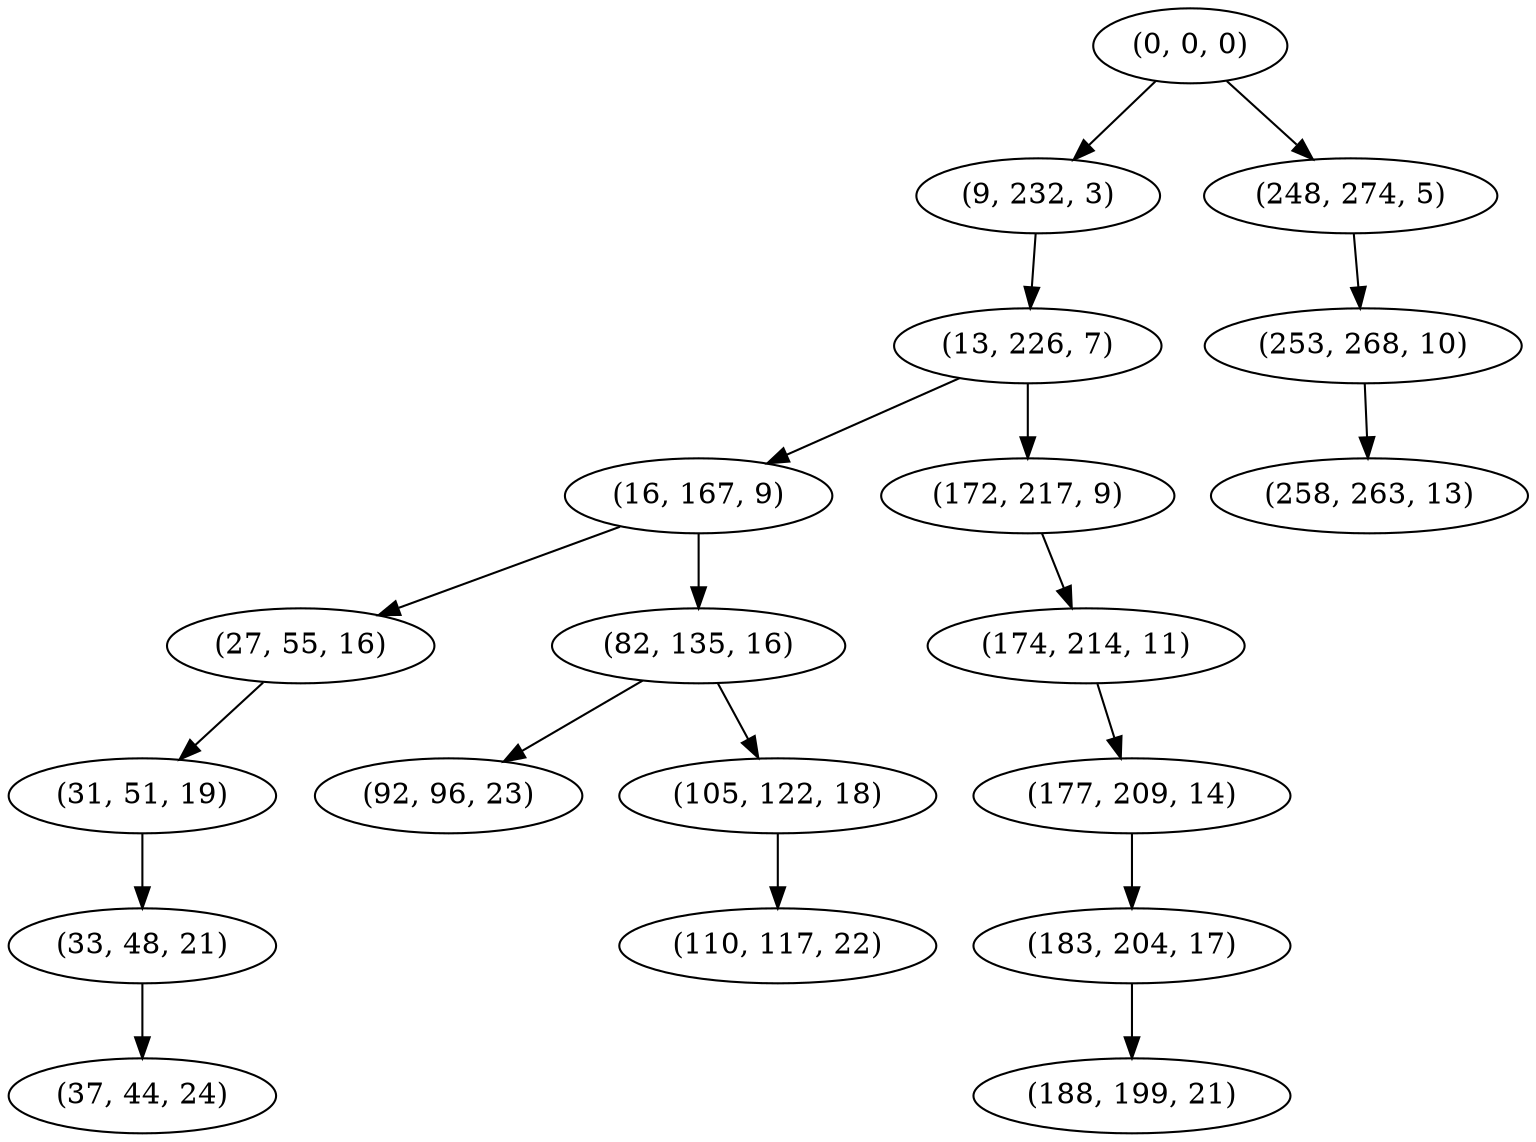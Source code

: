 digraph tree {
    "(0, 0, 0)";
    "(9, 232, 3)";
    "(13, 226, 7)";
    "(16, 167, 9)";
    "(27, 55, 16)";
    "(31, 51, 19)";
    "(33, 48, 21)";
    "(37, 44, 24)";
    "(82, 135, 16)";
    "(92, 96, 23)";
    "(105, 122, 18)";
    "(110, 117, 22)";
    "(172, 217, 9)";
    "(174, 214, 11)";
    "(177, 209, 14)";
    "(183, 204, 17)";
    "(188, 199, 21)";
    "(248, 274, 5)";
    "(253, 268, 10)";
    "(258, 263, 13)";
    "(0, 0, 0)" -> "(9, 232, 3)";
    "(0, 0, 0)" -> "(248, 274, 5)";
    "(9, 232, 3)" -> "(13, 226, 7)";
    "(13, 226, 7)" -> "(16, 167, 9)";
    "(13, 226, 7)" -> "(172, 217, 9)";
    "(16, 167, 9)" -> "(27, 55, 16)";
    "(16, 167, 9)" -> "(82, 135, 16)";
    "(27, 55, 16)" -> "(31, 51, 19)";
    "(31, 51, 19)" -> "(33, 48, 21)";
    "(33, 48, 21)" -> "(37, 44, 24)";
    "(82, 135, 16)" -> "(92, 96, 23)";
    "(82, 135, 16)" -> "(105, 122, 18)";
    "(105, 122, 18)" -> "(110, 117, 22)";
    "(172, 217, 9)" -> "(174, 214, 11)";
    "(174, 214, 11)" -> "(177, 209, 14)";
    "(177, 209, 14)" -> "(183, 204, 17)";
    "(183, 204, 17)" -> "(188, 199, 21)";
    "(248, 274, 5)" -> "(253, 268, 10)";
    "(253, 268, 10)" -> "(258, 263, 13)";
}
